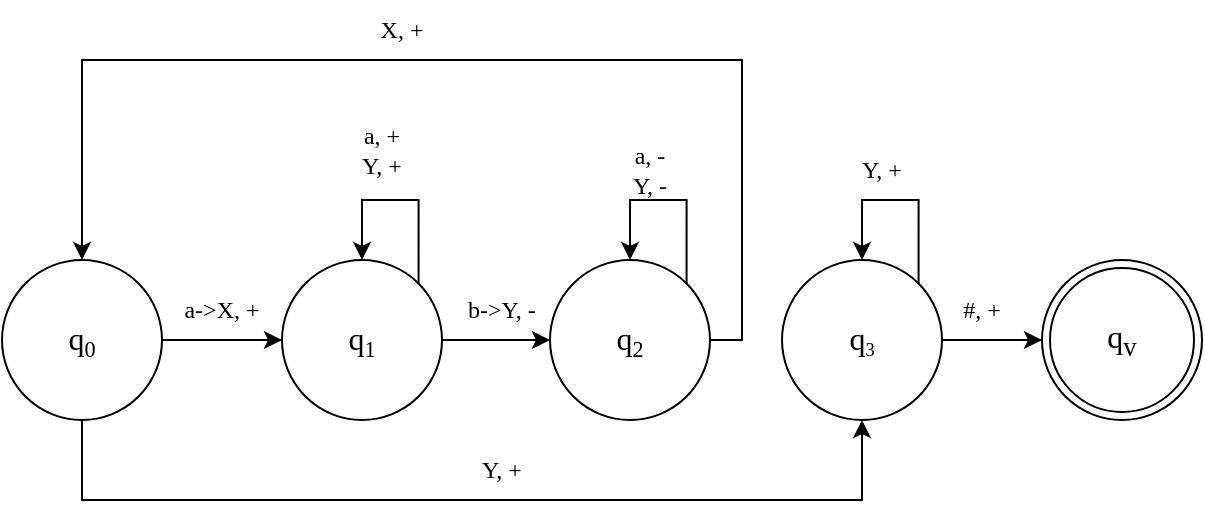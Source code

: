 <mxfile version="22.0.2" type="device">
  <diagram name="Page-1" id="5L2F1Gab_0TdFp_vVM66">
    <mxGraphModel dx="695" dy="828" grid="1" gridSize="10" guides="1" tooltips="1" connect="1" arrows="1" fold="1" page="1" pageScale="1" pageWidth="827" pageHeight="1169" math="0" shadow="0">
      <root>
        <mxCell id="0" />
        <mxCell id="1" parent="0" />
        <mxCell id="X5UAK0-OxHmlgmPQb7kQ-13" style="edgeStyle=orthogonalEdgeStyle;rounded=0;orthogonalLoop=1;jettySize=auto;html=1;entryX=0;entryY=0.5;entryDx=0;entryDy=0;fontFamily=Verdana;" parent="1" source="X5UAK0-OxHmlgmPQb7kQ-1" target="X5UAK0-OxHmlgmPQb7kQ-6" edge="1">
          <mxGeometry relative="1" as="geometry" />
        </mxCell>
        <mxCell id="X5UAK0-OxHmlgmPQb7kQ-31" style="edgeStyle=orthogonalEdgeStyle;rounded=0;orthogonalLoop=1;jettySize=auto;html=1;entryX=0.5;entryY=1;entryDx=0;entryDy=0;fontFamily=Verdana;" parent="1" source="X5UAK0-OxHmlgmPQb7kQ-1" target="X5UAK0-OxHmlgmPQb7kQ-28" edge="1">
          <mxGeometry relative="1" as="geometry">
            <Array as="points">
              <mxPoint x="140" y="620" />
              <mxPoint x="530" y="620" />
            </Array>
          </mxGeometry>
        </mxCell>
        <mxCell id="X5UAK0-OxHmlgmPQb7kQ-1" value="q&lt;span style=&quot;font-size: 13.333px;&quot;&gt;&lt;sub&gt;0&lt;/sub&gt;&lt;/span&gt;" style="ellipse;whiteSpace=wrap;html=1;aspect=fixed;fontFamily=Verdana;fontSize=16;" parent="1" vertex="1">
          <mxGeometry x="100" y="500" width="80" height="80" as="geometry" />
        </mxCell>
        <mxCell id="X5UAK0-OxHmlgmPQb7kQ-33" style="edgeStyle=orthogonalEdgeStyle;rounded=0;orthogonalLoop=1;jettySize=auto;html=1;exitX=1;exitY=0.5;exitDx=0;exitDy=0;entryX=0;entryY=0.5;entryDx=0;entryDy=0;fontFamily=Verdana;" parent="1" source="X5UAK0-OxHmlgmPQb7kQ-6" target="X5UAK0-OxHmlgmPQb7kQ-19" edge="1">
          <mxGeometry relative="1" as="geometry" />
        </mxCell>
        <mxCell id="X5UAK0-OxHmlgmPQb7kQ-6" value="q&lt;span style=&quot;font-size: 13.333px;&quot;&gt;&lt;sub&gt;1&lt;/sub&gt;&lt;/span&gt;" style="ellipse;whiteSpace=wrap;html=1;aspect=fixed;fontFamily=Verdana;fontSize=16;" parent="1" vertex="1">
          <mxGeometry x="240" y="500" width="80" height="80" as="geometry" />
        </mxCell>
        <mxCell id="X5UAK0-OxHmlgmPQb7kQ-12" value="a-&amp;gt;X, +" style="text;html=1;strokeColor=none;fillColor=none;align=center;verticalAlign=middle;whiteSpace=wrap;rounded=0;fontFamily=Verdana;" parent="1" vertex="1">
          <mxGeometry x="180" y="510" width="60" height="30" as="geometry" />
        </mxCell>
        <mxCell id="X5UAK0-OxHmlgmPQb7kQ-17" style="edgeStyle=orthogonalEdgeStyle;rounded=0;orthogonalLoop=1;jettySize=auto;html=1;exitX=1;exitY=0;exitDx=0;exitDy=0;entryX=0.5;entryY=0;entryDx=0;entryDy=0;fontFamily=Verdana;" parent="1" source="X5UAK0-OxHmlgmPQb7kQ-6" target="X5UAK0-OxHmlgmPQb7kQ-6" edge="1">
          <mxGeometry relative="1" as="geometry">
            <Array as="points">
              <mxPoint x="308" y="470" />
              <mxPoint x="280" y="470" />
            </Array>
          </mxGeometry>
        </mxCell>
        <mxCell id="X5UAK0-OxHmlgmPQb7kQ-18" value="a, +&lt;br&gt;Y, +" style="text;html=1;strokeColor=none;fillColor=none;align=center;verticalAlign=middle;whiteSpace=wrap;rounded=0;fontFamily=Verdana;" parent="1" vertex="1">
          <mxGeometry x="260" y="430" width="60" height="30" as="geometry" />
        </mxCell>
        <mxCell id="X5UAK0-OxHmlgmPQb7kQ-35" style="edgeStyle=orthogonalEdgeStyle;rounded=0;orthogonalLoop=1;jettySize=auto;html=1;exitX=1;exitY=0.5;exitDx=0;exitDy=0;entryX=0.5;entryY=0;entryDx=0;entryDy=0;fontFamily=Verdana;" parent="1" source="X5UAK0-OxHmlgmPQb7kQ-19" target="X5UAK0-OxHmlgmPQb7kQ-1" edge="1">
          <mxGeometry relative="1" as="geometry">
            <Array as="points">
              <mxPoint x="470" y="540" />
              <mxPoint x="470" y="400" />
              <mxPoint x="140" y="400" />
            </Array>
          </mxGeometry>
        </mxCell>
        <mxCell id="X5UAK0-OxHmlgmPQb7kQ-19" value="q&lt;span style=&quot;font-size: 13.333px;&quot;&gt;&lt;sub&gt;2&lt;/sub&gt;&lt;/span&gt;" style="ellipse;whiteSpace=wrap;html=1;aspect=fixed;fontFamily=Verdana;fontSize=16;" parent="1" vertex="1">
          <mxGeometry x="374" y="500" width="80" height="80" as="geometry" />
        </mxCell>
        <mxCell id="X5UAK0-OxHmlgmPQb7kQ-25" style="edgeStyle=orthogonalEdgeStyle;rounded=0;orthogonalLoop=1;jettySize=auto;html=1;exitX=1;exitY=0;exitDx=0;exitDy=0;entryX=0.5;entryY=0;entryDx=0;entryDy=0;fontFamily=Verdana;" parent="1" source="X5UAK0-OxHmlgmPQb7kQ-19" target="X5UAK0-OxHmlgmPQb7kQ-19" edge="1">
          <mxGeometry relative="1" as="geometry">
            <Array as="points">
              <mxPoint x="438" y="470" />
              <mxPoint x="410" y="470" />
            </Array>
          </mxGeometry>
        </mxCell>
        <mxCell id="X5UAK0-OxHmlgmPQb7kQ-26" value="a, -&lt;br&gt;Y, -" style="text;html=1;strokeColor=none;fillColor=none;align=center;verticalAlign=middle;whiteSpace=wrap;rounded=0;fontFamily=Verdana;" parent="1" vertex="1">
          <mxGeometry x="394" y="440" width="60" height="30" as="geometry" />
        </mxCell>
        <mxCell id="X5UAK0-OxHmlgmPQb7kQ-38" style="edgeStyle=orthogonalEdgeStyle;rounded=0;orthogonalLoop=1;jettySize=auto;html=1;exitX=1;exitY=0.5;exitDx=0;exitDy=0;fontFamily=Verdana;" parent="1" source="X5UAK0-OxHmlgmPQb7kQ-28" edge="1">
          <mxGeometry relative="1" as="geometry">
            <mxPoint x="620" y="540" as="targetPoint" />
          </mxGeometry>
        </mxCell>
        <mxCell id="X5UAK0-OxHmlgmPQb7kQ-28" value="q&lt;span style=&quot;font-size: 11.111px;&quot;&gt;&lt;sub&gt;3&lt;/sub&gt;&lt;/span&gt;" style="ellipse;whiteSpace=wrap;html=1;aspect=fixed;fontSize=16;fontFamily=Verdana;verticalAlign=middle;" parent="1" vertex="1">
          <mxGeometry x="490" y="500" width="80" height="80" as="geometry" />
        </mxCell>
        <mxCell id="X5UAK0-OxHmlgmPQb7kQ-29" style="edgeStyle=orthogonalEdgeStyle;rounded=0;orthogonalLoop=1;jettySize=auto;html=1;exitX=1;exitY=0;exitDx=0;exitDy=0;entryX=0.5;entryY=0;entryDx=0;entryDy=0;fontFamily=Verdana;" parent="1" source="X5UAK0-OxHmlgmPQb7kQ-28" target="X5UAK0-OxHmlgmPQb7kQ-28" edge="1">
          <mxGeometry relative="1" as="geometry">
            <Array as="points">
              <mxPoint x="558" y="470" />
              <mxPoint x="530" y="470" />
            </Array>
          </mxGeometry>
        </mxCell>
        <mxCell id="X5UAK0-OxHmlgmPQb7kQ-30" value="Y, +" style="text;html=1;strokeColor=none;fillColor=none;align=center;verticalAlign=middle;whiteSpace=wrap;rounded=0;fontFamily=Verdana;" parent="1" vertex="1">
          <mxGeometry x="510" y="440" width="60" height="30" as="geometry" />
        </mxCell>
        <mxCell id="X5UAK0-OxHmlgmPQb7kQ-32" value="Y, +" style="text;html=1;strokeColor=none;fillColor=none;align=center;verticalAlign=middle;whiteSpace=wrap;rounded=0;fontFamily=Verdana;" parent="1" vertex="1">
          <mxGeometry x="320" y="590" width="60" height="30" as="geometry" />
        </mxCell>
        <mxCell id="X5UAK0-OxHmlgmPQb7kQ-34" value="b-&amp;gt;Y, -" style="text;html=1;strokeColor=none;fillColor=none;align=center;verticalAlign=middle;whiteSpace=wrap;rounded=0;fontFamily=Verdana;" parent="1" vertex="1">
          <mxGeometry x="320" y="510" width="60" height="30" as="geometry" />
        </mxCell>
        <mxCell id="X5UAK0-OxHmlgmPQb7kQ-36" value="X, +" style="text;html=1;strokeColor=none;fillColor=none;align=center;verticalAlign=middle;whiteSpace=wrap;rounded=0;fontFamily=Verdana;" parent="1" vertex="1">
          <mxGeometry x="270" y="370" width="60" height="30" as="geometry" />
        </mxCell>
        <mxCell id="X5UAK0-OxHmlgmPQb7kQ-39" value="#, +" style="text;html=1;strokeColor=none;fillColor=none;align=center;verticalAlign=middle;whiteSpace=wrap;rounded=0;fontFamily=Verdana;" parent="1" vertex="1">
          <mxGeometry x="560" y="510" width="60" height="30" as="geometry" />
        </mxCell>
        <mxCell id="X5UAK0-OxHmlgmPQb7kQ-40" value="q&lt;sub&gt;v&lt;/sub&gt;" style="ellipse;shape=doubleEllipse;whiteSpace=wrap;html=1;aspect=fixed;fontFamily=Verdana;fontSize=16;" parent="1" vertex="1">
          <mxGeometry x="620" y="500" width="80" height="80" as="geometry" />
        </mxCell>
      </root>
    </mxGraphModel>
  </diagram>
</mxfile>
